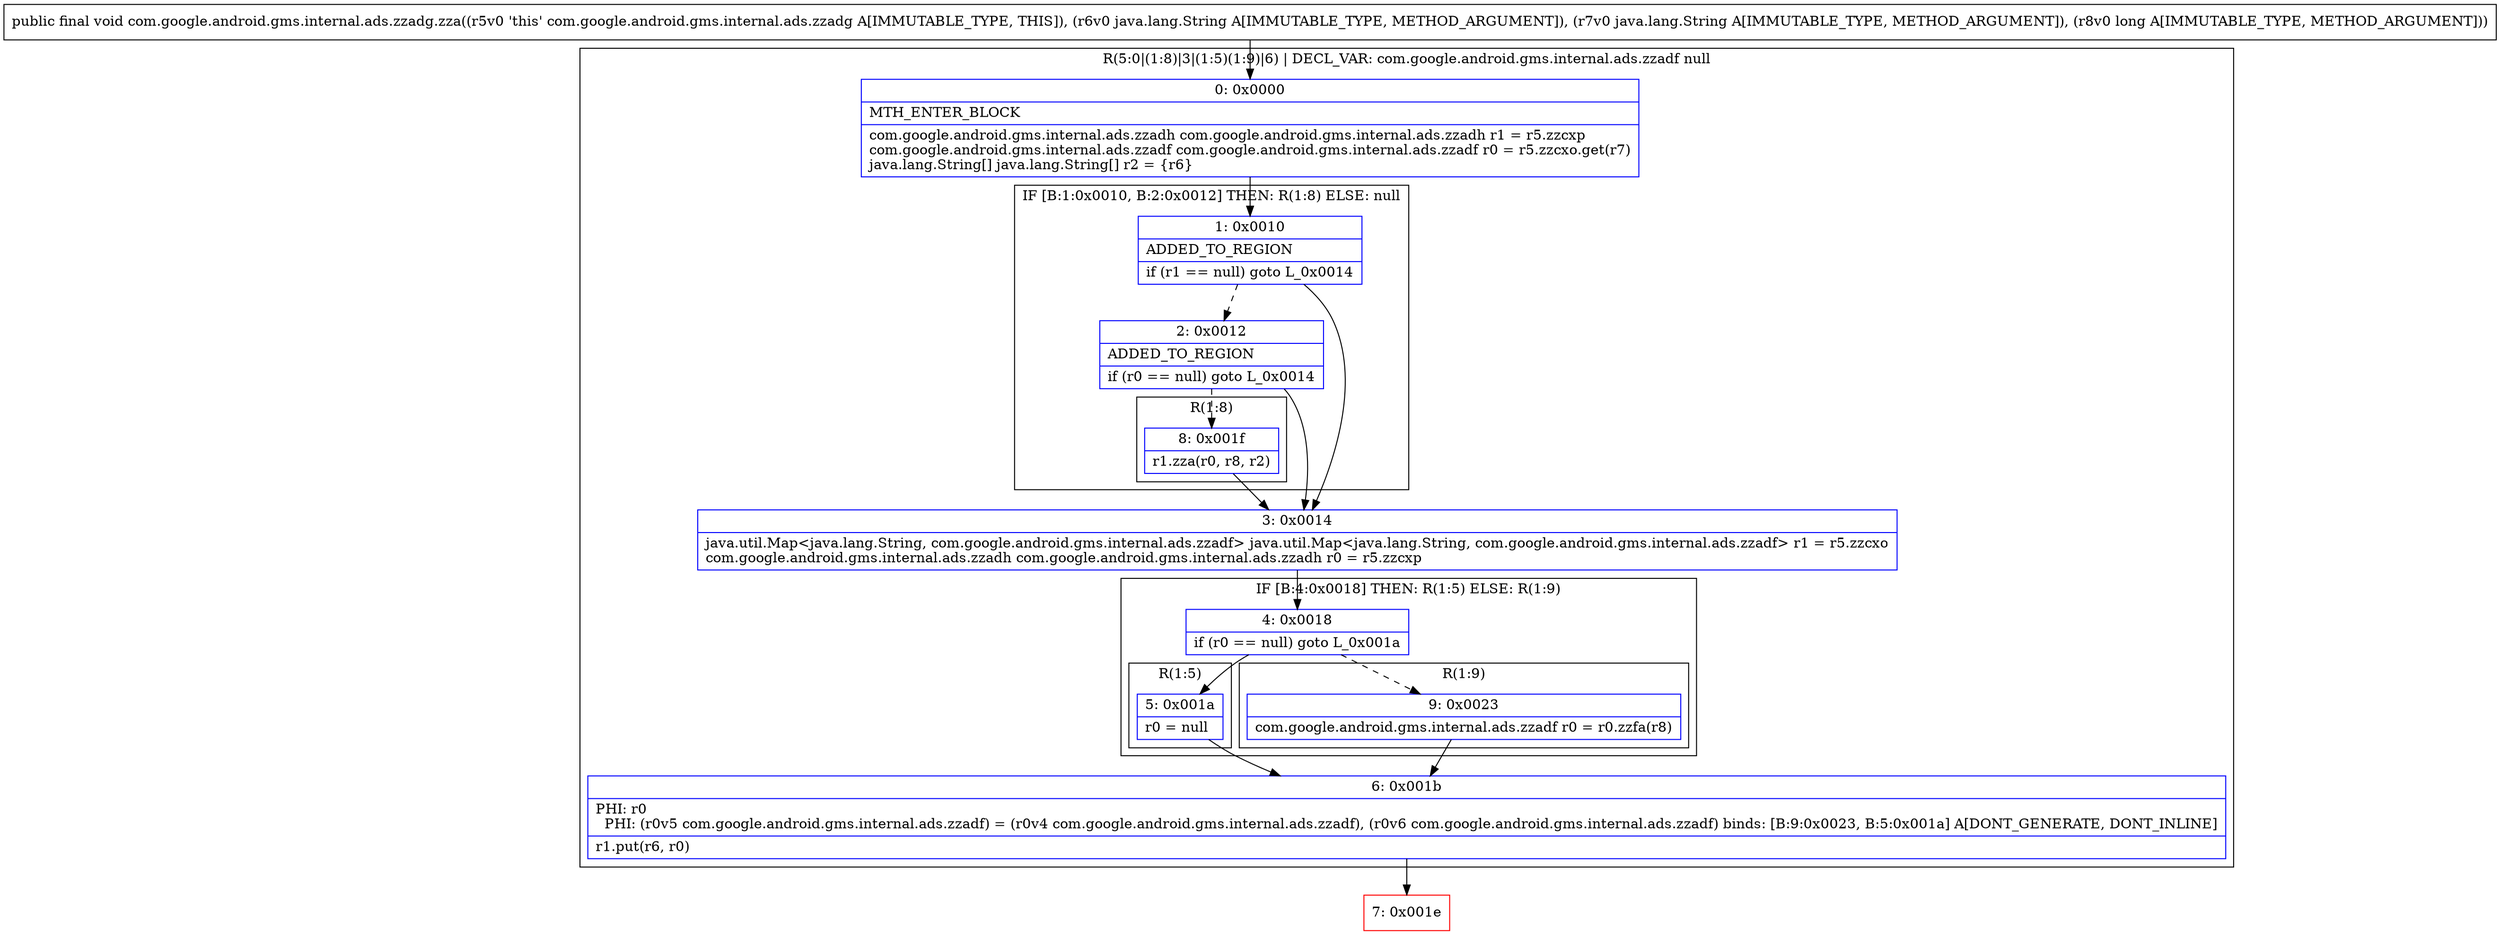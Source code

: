 digraph "CFG forcom.google.android.gms.internal.ads.zzadg.zza(Ljava\/lang\/String;Ljava\/lang\/String;J)V" {
subgraph cluster_Region_549491409 {
label = "R(5:0|(1:8)|3|(1:5)(1:9)|6) | DECL_VAR: com.google.android.gms.internal.ads.zzadf null\l";
node [shape=record,color=blue];
Node_0 [shape=record,label="{0\:\ 0x0000|MTH_ENTER_BLOCK\l|com.google.android.gms.internal.ads.zzadh com.google.android.gms.internal.ads.zzadh r1 = r5.zzcxp\lcom.google.android.gms.internal.ads.zzadf com.google.android.gms.internal.ads.zzadf r0 = r5.zzcxo.get(r7)\ljava.lang.String[] java.lang.String[] r2 = \{r6\}\l}"];
subgraph cluster_IfRegion_999709112 {
label = "IF [B:1:0x0010, B:2:0x0012] THEN: R(1:8) ELSE: null";
node [shape=record,color=blue];
Node_1 [shape=record,label="{1\:\ 0x0010|ADDED_TO_REGION\l|if (r1 == null) goto L_0x0014\l}"];
Node_2 [shape=record,label="{2\:\ 0x0012|ADDED_TO_REGION\l|if (r0 == null) goto L_0x0014\l}"];
subgraph cluster_Region_1140527514 {
label = "R(1:8)";
node [shape=record,color=blue];
Node_8 [shape=record,label="{8\:\ 0x001f|r1.zza(r0, r8, r2)\l}"];
}
}
Node_3 [shape=record,label="{3\:\ 0x0014|java.util.Map\<java.lang.String, com.google.android.gms.internal.ads.zzadf\> java.util.Map\<java.lang.String, com.google.android.gms.internal.ads.zzadf\> r1 = r5.zzcxo\lcom.google.android.gms.internal.ads.zzadh com.google.android.gms.internal.ads.zzadh r0 = r5.zzcxp\l}"];
subgraph cluster_IfRegion_1236888998 {
label = "IF [B:4:0x0018] THEN: R(1:5) ELSE: R(1:9)";
node [shape=record,color=blue];
Node_4 [shape=record,label="{4\:\ 0x0018|if (r0 == null) goto L_0x001a\l}"];
subgraph cluster_Region_1687807938 {
label = "R(1:5)";
node [shape=record,color=blue];
Node_5 [shape=record,label="{5\:\ 0x001a|r0 = null\l}"];
}
subgraph cluster_Region_1842034778 {
label = "R(1:9)";
node [shape=record,color=blue];
Node_9 [shape=record,label="{9\:\ 0x0023|com.google.android.gms.internal.ads.zzadf r0 = r0.zzfa(r8)\l}"];
}
}
Node_6 [shape=record,label="{6\:\ 0x001b|PHI: r0 \l  PHI: (r0v5 com.google.android.gms.internal.ads.zzadf) = (r0v4 com.google.android.gms.internal.ads.zzadf), (r0v6 com.google.android.gms.internal.ads.zzadf) binds: [B:9:0x0023, B:5:0x001a] A[DONT_GENERATE, DONT_INLINE]\l|r1.put(r6, r0)\l}"];
}
Node_7 [shape=record,color=red,label="{7\:\ 0x001e}"];
MethodNode[shape=record,label="{public final void com.google.android.gms.internal.ads.zzadg.zza((r5v0 'this' com.google.android.gms.internal.ads.zzadg A[IMMUTABLE_TYPE, THIS]), (r6v0 java.lang.String A[IMMUTABLE_TYPE, METHOD_ARGUMENT]), (r7v0 java.lang.String A[IMMUTABLE_TYPE, METHOD_ARGUMENT]), (r8v0 long A[IMMUTABLE_TYPE, METHOD_ARGUMENT])) }"];
MethodNode -> Node_0;
Node_0 -> Node_1;
Node_1 -> Node_2[style=dashed];
Node_1 -> Node_3;
Node_2 -> Node_3;
Node_2 -> Node_8[style=dashed];
Node_8 -> Node_3;
Node_3 -> Node_4;
Node_4 -> Node_5;
Node_4 -> Node_9[style=dashed];
Node_5 -> Node_6;
Node_9 -> Node_6;
Node_6 -> Node_7;
}

